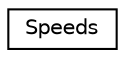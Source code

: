 digraph "Graphical Class Hierarchy"
{
  edge [fontname="Helvetica",fontsize="10",labelfontname="Helvetica",labelfontsize="10"];
  node [fontname="Helvetica",fontsize="10",shape=record];
  rankdir="LR";
  Node1 [label="Speeds",height=0.2,width=0.4,color="black", fillcolor="white", style="filled",URL="$class_speeds.html",tooltip="The Speeds class Class for the 2 measured speed values. Will be the part of the State. "];
}
